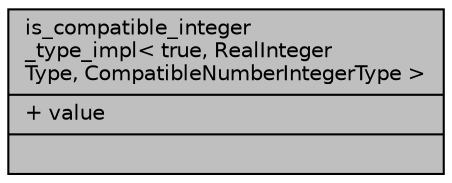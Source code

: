 digraph "is_compatible_integer_type_impl&lt; true, RealIntegerType, CompatibleNumberIntegerType &gt;"
{
 // LATEX_PDF_SIZE
  edge [fontname="Helvetica",fontsize="10",labelfontname="Helvetica",labelfontsize="10"];
  node [fontname="Helvetica",fontsize="10",shape=record];
  Node1 [label="{is_compatible_integer\l_type_impl\< true, RealInteger\lType, CompatibleNumberIntegerType \>\n|+ value\l|}",height=0.2,width=0.4,color="black", fillcolor="grey75", style="filled", fontcolor="black",tooltip=" "];
}
